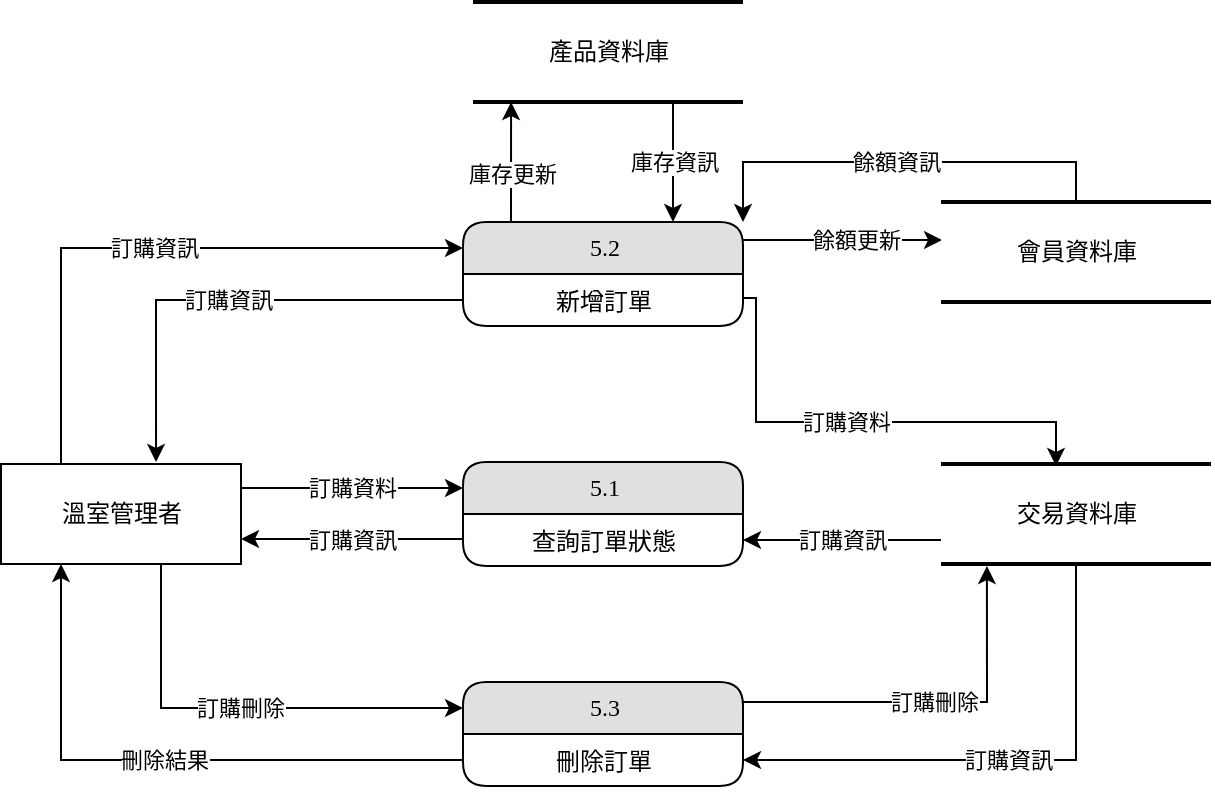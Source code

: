 <mxfile version="12.9.13" type="device"><diagram id="cDWUXNyg2CDFaeYdg3uA" name="第1頁"><mxGraphModel dx="1086" dy="806" grid="1" gridSize="10" guides="1" tooltips="1" connect="1" arrows="1" fold="1" page="1" pageScale="1" pageWidth="827" pageHeight="1169" math="0" shadow="0"><root><mxCell id="0"/><mxCell id="1" parent="0"/><mxCell id="zpLC3jdJizExQ-OdS-mH-5" value="訂購資訊" style="edgeStyle=orthogonalEdgeStyle;rounded=0;orthogonalLoop=1;jettySize=auto;html=1;exitX=0.25;exitY=0;exitDx=0;exitDy=0;entryX=0;entryY=0.25;entryDx=0;entryDy=0;" parent="1" source="QmYDOg0d4gyzZtPS9fap-6" target="VpCgwt6oWCyT6czEGYnv-1" edge="1"><mxGeometry relative="1" as="geometry"><mxPoint x="290" y="480" as="targetPoint"/><Array as="points"><mxPoint x="113" y="503"/></Array><mxPoint x="170" y="380" as="sourcePoint"/></mxGeometry></mxCell><mxCell id="1rzsNsh5uxqVs49ARPSI-2" value="庫存更新" style="edgeStyle=orthogonalEdgeStyle;rounded=0;orthogonalLoop=1;jettySize=auto;html=1;exitX=0.25;exitY=0;exitDx=0;exitDy=0;entryX=0.141;entryY=1;entryDx=0;entryDy=0;entryPerimeter=0;" parent="1" source="VpCgwt6oWCyT6czEGYnv-1" target="1rzsNsh5uxqVs49ARPSI-1" edge="1"><mxGeometry relative="1" as="geometry"><Array as="points"><mxPoint x="338" y="490"/></Array><mxPoint x="361" y="470" as="sourcePoint"/></mxGeometry></mxCell><mxCell id="zpLC3jdJizExQ-OdS-mH-7" value="訂購資料" style="edgeStyle=orthogonalEdgeStyle;rounded=0;orthogonalLoop=1;jettySize=auto;html=1;entryX=0.426;entryY=0.02;entryDx=0;entryDy=0;entryPerimeter=0;exitX=1;exitY=0.5;exitDx=0;exitDy=0;" parent="1" target="QmYDOg0d4gyzZtPS9fap-3" edge="1"><mxGeometry relative="1" as="geometry"><mxPoint x="577.03" y="395" as="targetPoint"/><Array as="points"><mxPoint x="460" y="528"/><mxPoint x="460" y="590"/><mxPoint x="610" y="590"/></Array><mxPoint x="438.5" y="528" as="sourcePoint"/></mxGeometry></mxCell><mxCell id="zpLC3jdJizExQ-OdS-mH-12" value="訂購資訊" style="edgeStyle=orthogonalEdgeStyle;rounded=0;orthogonalLoop=1;jettySize=auto;html=1;entryX=0.646;entryY=-0.02;entryDx=0;entryDy=0;entryPerimeter=0;exitX=0;exitY=0.5;exitDx=0;exitDy=0;" parent="1" source="VpCgwt6oWCyT6czEGYnv-2" target="QmYDOg0d4gyzZtPS9fap-6" edge="1"><mxGeometry relative="1" as="geometry"><mxPoint x="180" y="408" as="targetPoint"/><mxPoint x="298.5" y="528" as="sourcePoint"/></mxGeometry></mxCell><mxCell id="uqeXjI6hMuKlYD7p43ZX-1" value="庫存資訊" style="edgeStyle=orthogonalEdgeStyle;rounded=0;orthogonalLoop=1;jettySize=auto;html=1;entryX=0.75;entryY=0;entryDx=0;entryDy=0;" parent="1" source="1rzsNsh5uxqVs49ARPSI-1" target="VpCgwt6oWCyT6czEGYnv-1" edge="1"><mxGeometry relative="1" as="geometry"><Array as="points"><mxPoint x="405" y="430"/><mxPoint x="405" y="430"/></Array><mxPoint x="389.08" y="469.01" as="targetPoint"/></mxGeometry></mxCell><mxCell id="1rzsNsh5uxqVs49ARPSI-1" value="產品資料庫" style="html=1;rounded=0;shadow=0;comic=0;labelBackgroundColor=none;strokeWidth=2;fontFamily=Verdana;fontSize=12;align=center;shape=mxgraph.ios7ui.horLines;" parent="1" vertex="1"><mxGeometry x="318.5" y="380" width="135" height="50" as="geometry"/></mxCell><mxCell id="QmYDOg0d4gyzZtPS9fap-1" value="訂購資訊" style="edgeStyle=orthogonalEdgeStyle;rounded=0;orthogonalLoop=1;jettySize=auto;html=1;entryX=1;entryY=0.5;entryDx=0;entryDy=0;" parent="1" source="QmYDOg0d4gyzZtPS9fap-3" target="QmYDOg0d4gyzZtPS9fap-10" edge="1"><mxGeometry relative="1" as="geometry"><Array as="points"><mxPoint x="532.5" y="649"/><mxPoint x="532.5" y="649"/></Array></mxGeometry></mxCell><mxCell id="QmYDOg0d4gyzZtPS9fap-2" value="訂購資訊" style="edgeStyle=orthogonalEdgeStyle;rounded=0;orthogonalLoop=1;jettySize=auto;html=1;entryX=1;entryY=0.5;entryDx=0;entryDy=0;" parent="1" source="QmYDOg0d4gyzZtPS9fap-3" target="QmYDOg0d4gyzZtPS9fap-15" edge="1"><mxGeometry relative="1" as="geometry"/></mxCell><mxCell id="QmYDOg0d4gyzZtPS9fap-3" value="交易資料庫" style="html=1;rounded=0;shadow=0;comic=0;labelBackgroundColor=none;strokeWidth=2;fontFamily=Verdana;fontSize=12;align=center;shape=mxgraph.ios7ui.horLines;" parent="1" vertex="1"><mxGeometry x="552.5" y="611" width="135" height="50" as="geometry"/></mxCell><mxCell id="QmYDOg0d4gyzZtPS9fap-4" value="訂購資料" style="edgeStyle=orthogonalEdgeStyle;rounded=0;orthogonalLoop=1;jettySize=auto;html=1;entryX=0;entryY=0.25;entryDx=0;entryDy=0;" parent="1" source="QmYDOg0d4gyzZtPS9fap-6" target="QmYDOg0d4gyzZtPS9fap-9" edge="1"><mxGeometry relative="1" as="geometry"><Array as="points"><mxPoint x="202.5" y="623"/><mxPoint x="202.5" y="623"/></Array></mxGeometry></mxCell><mxCell id="QmYDOg0d4gyzZtPS9fap-5" value="訂購刪除" style="edgeStyle=orthogonalEdgeStyle;rounded=0;orthogonalLoop=1;jettySize=auto;html=1;entryX=0;entryY=0.25;entryDx=0;entryDy=0;" parent="1" source="QmYDOg0d4gyzZtPS9fap-6" target="QmYDOg0d4gyzZtPS9fap-14" edge="1"><mxGeometry relative="1" as="geometry"><Array as="points"><mxPoint x="162.5" y="733"/></Array></mxGeometry></mxCell><mxCell id="QmYDOg0d4gyzZtPS9fap-6" value="溫室管理者" style="whiteSpace=wrap;html=1;rounded=0;shadow=0;comic=0;labelBackgroundColor=none;strokeWidth=1;fontFamily=Verdana;fontSize=12;align=center;" parent="1" vertex="1"><mxGeometry x="82.5" y="611" width="120" height="50" as="geometry"/></mxCell><mxCell id="QmYDOg0d4gyzZtPS9fap-8" value="訂購資訊" style="edgeStyle=orthogonalEdgeStyle;rounded=0;orthogonalLoop=1;jettySize=auto;html=1;entryX=1;entryY=0.75;entryDx=0;entryDy=0;" parent="1" source="QmYDOg0d4gyzZtPS9fap-9" target="QmYDOg0d4gyzZtPS9fap-6" edge="1"><mxGeometry relative="1" as="geometry"><Array as="points"><mxPoint x="258.5" y="649"/></Array></mxGeometry></mxCell><mxCell id="QmYDOg0d4gyzZtPS9fap-11" value="刪除結果" style="edgeStyle=orthogonalEdgeStyle;rounded=0;orthogonalLoop=1;jettySize=auto;html=1;entryX=0.25;entryY=1;entryDx=0;entryDy=0;exitX=0;exitY=0.5;exitDx=0;exitDy=0;" parent="1" source="QmYDOg0d4gyzZtPS9fap-15" target="QmYDOg0d4gyzZtPS9fap-6" edge="1"><mxGeometry relative="1" as="geometry"><Array as="points"><mxPoint x="112.5" y="759"/></Array></mxGeometry></mxCell><mxCell id="QmYDOg0d4gyzZtPS9fap-12" value="訂購刪除" style="edgeStyle=orthogonalEdgeStyle;rounded=0;orthogonalLoop=1;jettySize=auto;html=1;entryX=0.17;entryY=1.02;entryDx=0;entryDy=0;entryPerimeter=0;" parent="1" source="QmYDOg0d4gyzZtPS9fap-14" target="QmYDOg0d4gyzZtPS9fap-3" edge="1"><mxGeometry relative="1" as="geometry"><Array as="points"><mxPoint x="575.5" y="730"/></Array></mxGeometry></mxCell><mxCell id="QmYDOg0d4gyzZtPS9fap-9" value="5.1" style="swimlane;html=1;fontStyle=0;childLayout=stackLayout;horizontal=1;startSize=26;fillColor=#e0e0e0;horizontalStack=0;resizeParent=1;resizeLast=0;collapsible=1;marginBottom=0;swimlaneFillColor=#ffffff;align=center;rounded=1;shadow=0;comic=0;labelBackgroundColor=none;strokeWidth=1;fontFamily=Verdana;fontSize=12" parent="1" vertex="1"><mxGeometry x="313.5" y="610" width="140" height="52" as="geometry"/></mxCell><mxCell id="QmYDOg0d4gyzZtPS9fap-10" value="查詢訂單狀態" style="text;html=1;strokeColor=none;fillColor=none;spacingLeft=4;spacingRight=4;whiteSpace=wrap;overflow=hidden;rotatable=0;points=[[0,0.5],[1,0.5]];portConstraint=eastwest;align=center;" parent="QmYDOg0d4gyzZtPS9fap-9" vertex="1"><mxGeometry y="26" width="140" height="26" as="geometry"/></mxCell><mxCell id="QmYDOg0d4gyzZtPS9fap-14" value="5.3" style="swimlane;html=1;fontStyle=0;childLayout=stackLayout;horizontal=1;startSize=26;fillColor=#e0e0e0;horizontalStack=0;resizeParent=1;resizeLast=0;collapsible=1;marginBottom=0;swimlaneFillColor=#ffffff;align=center;rounded=1;shadow=0;comic=0;labelBackgroundColor=none;strokeWidth=1;fontFamily=Verdana;fontSize=12" parent="1" vertex="1"><mxGeometry x="313.5" y="720" width="140" height="52" as="geometry"/></mxCell><mxCell id="QmYDOg0d4gyzZtPS9fap-15" value="刪除訂單" style="text;html=1;strokeColor=none;fillColor=none;spacingLeft=4;spacingRight=4;whiteSpace=wrap;overflow=hidden;rotatable=0;points=[[0,0.5],[1,0.5]];portConstraint=eastwest;align=center;" parent="QmYDOg0d4gyzZtPS9fap-14" vertex="1"><mxGeometry y="26" width="140" height="26" as="geometry"/></mxCell><mxCell id="_50plRyX9TExR-7cxr4y-3" value="餘額更新" style="edgeStyle=orthogonalEdgeStyle;rounded=0;orthogonalLoop=1;jettySize=auto;html=1;entryX=0.004;entryY=0.38;entryDx=0;entryDy=0;entryPerimeter=0;" parent="1" target="_50plRyX9TExR-7cxr4y-1" edge="1"><mxGeometry x="0.255" relative="1" as="geometry"><Array as="points"><mxPoint x="439" y="499"/></Array><mxPoint x="438.5" y="500" as="sourcePoint"/><mxPoint as="offset"/></mxGeometry></mxCell><mxCell id="_50plRyX9TExR-7cxr4y-2" value="餘額資訊" style="edgeStyle=orthogonalEdgeStyle;rounded=0;orthogonalLoop=1;jettySize=auto;html=1;entryX=1;entryY=0;entryDx=0;entryDy=0;exitX=0.5;exitY=-0.02;exitDx=0;exitDy=0;exitPerimeter=0;" parent="1" source="_50plRyX9TExR-7cxr4y-1" target="VpCgwt6oWCyT6czEGYnv-1" edge="1"><mxGeometry x="0.012" relative="1" as="geometry"><mxPoint x="438.5" y="470" as="targetPoint"/><mxPoint as="offset"/></mxGeometry></mxCell><mxCell id="_50plRyX9TExR-7cxr4y-1" value="會員資料庫" style="html=1;rounded=0;shadow=0;comic=0;labelBackgroundColor=none;strokeWidth=2;fontFamily=Verdana;fontSize=12;align=center;shape=mxgraph.ios7ui.horLines;" parent="1" vertex="1"><mxGeometry x="552.5" y="480" width="135" height="50" as="geometry"/></mxCell><mxCell id="VpCgwt6oWCyT6czEGYnv-1" value="5.2" style="swimlane;html=1;fontStyle=0;childLayout=stackLayout;horizontal=1;startSize=26;fillColor=#e0e0e0;horizontalStack=0;resizeParent=1;resizeLast=0;collapsible=1;marginBottom=0;swimlaneFillColor=#ffffff;align=center;rounded=1;shadow=0;comic=0;labelBackgroundColor=none;strokeWidth=1;fontFamily=Verdana;fontSize=12" parent="1" vertex="1"><mxGeometry x="313.5" y="490" width="140" height="52" as="geometry"/></mxCell><mxCell id="VpCgwt6oWCyT6czEGYnv-2" value="新增訂單" style="text;html=1;strokeColor=none;fillColor=none;spacingLeft=4;spacingRight=4;whiteSpace=wrap;overflow=hidden;rotatable=0;points=[[0,0.5],[1,0.5]];portConstraint=eastwest;align=center;" parent="VpCgwt6oWCyT6czEGYnv-1" vertex="1"><mxGeometry y="26" width="140" height="26" as="geometry"/></mxCell></root></mxGraphModel></diagram></mxfile>
